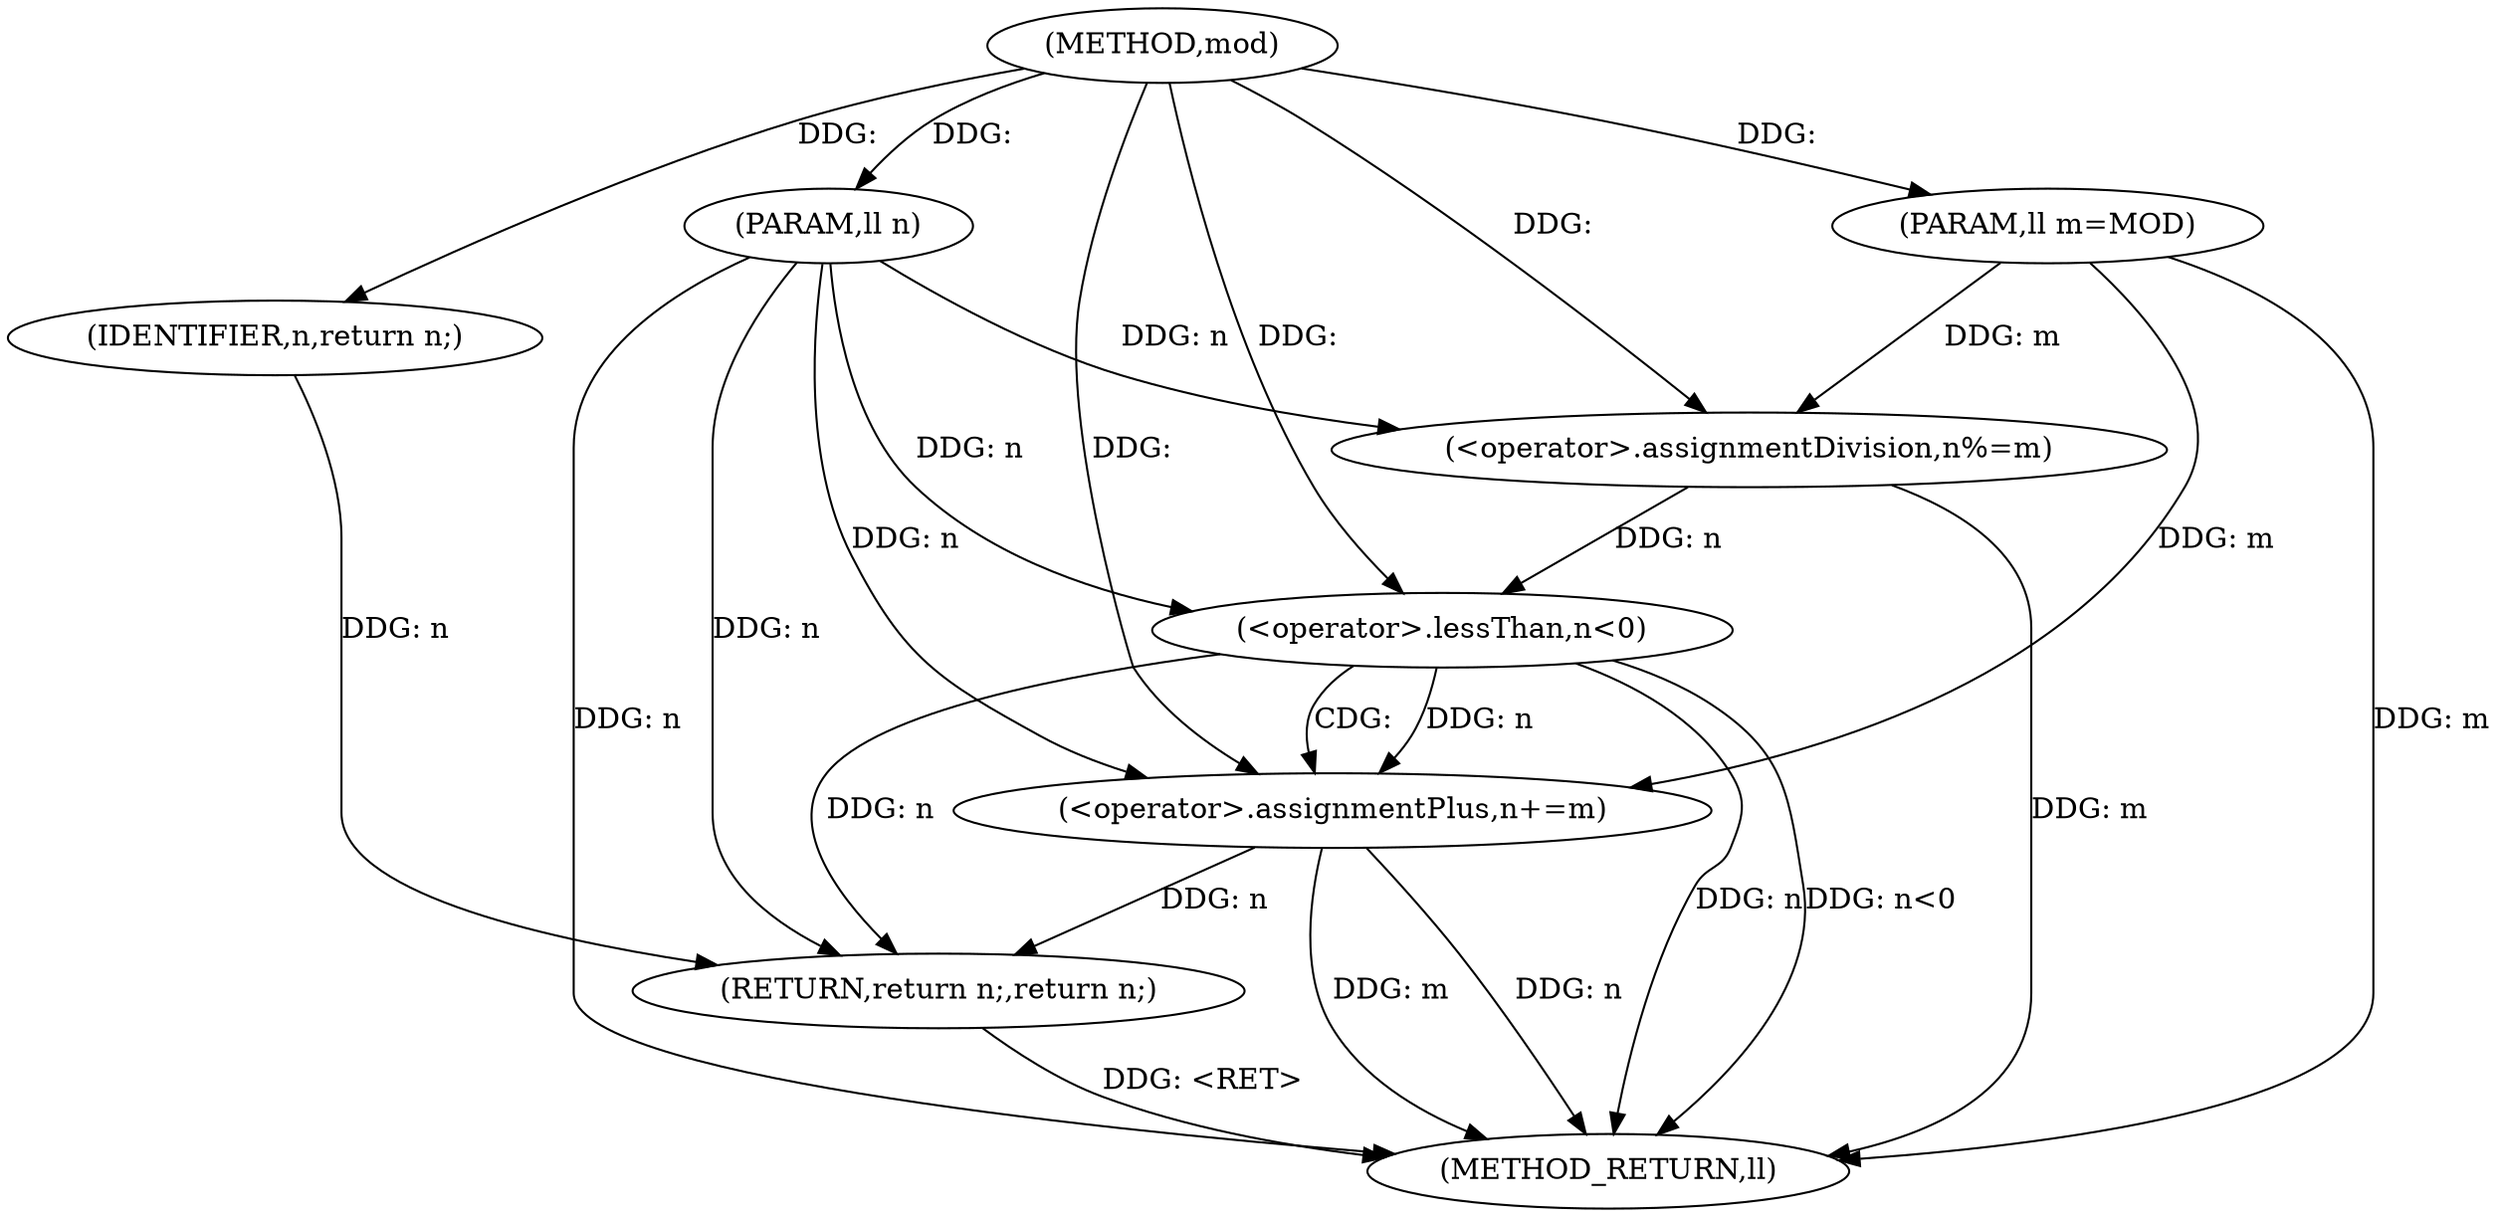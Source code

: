 digraph "mod" {  
"1000126" [label = "(METHOD,mod)" ]
"1000142" [label = "(METHOD_RETURN,ll)" ]
"1000127" [label = "(PARAM,ll n)" ]
"1000128" [label = "(PARAM,ll m=MOD)" ]
"1000130" [label = "(<operator>.assignmentDivision,n%=m)" ]
"1000140" [label = "(RETURN,return n;,return n;)" ]
"1000134" [label = "(<operator>.lessThan,n<0)" ]
"1000137" [label = "(<operator>.assignmentPlus,n+=m)" ]
"1000141" [label = "(IDENTIFIER,n,return n;)" ]
  "1000127" -> "1000142"  [ label = "DDG: n"] 
  "1000128" -> "1000142"  [ label = "DDG: m"] 
  "1000130" -> "1000142"  [ label = "DDG: m"] 
  "1000134" -> "1000142"  [ label = "DDG: n"] 
  "1000134" -> "1000142"  [ label = "DDG: n<0"] 
  "1000137" -> "1000142"  [ label = "DDG: n"] 
  "1000137" -> "1000142"  [ label = "DDG: m"] 
  "1000140" -> "1000142"  [ label = "DDG: <RET>"] 
  "1000126" -> "1000127"  [ label = "DDG: "] 
  "1000126" -> "1000128"  [ label = "DDG: "] 
  "1000128" -> "1000130"  [ label = "DDG: m"] 
  "1000126" -> "1000130"  [ label = "DDG: "] 
  "1000141" -> "1000140"  [ label = "DDG: n"] 
  "1000134" -> "1000140"  [ label = "DDG: n"] 
  "1000137" -> "1000140"  [ label = "DDG: n"] 
  "1000127" -> "1000140"  [ label = "DDG: n"] 
  "1000127" -> "1000130"  [ label = "DDG: n"] 
  "1000128" -> "1000137"  [ label = "DDG: m"] 
  "1000126" -> "1000137"  [ label = "DDG: "] 
  "1000126" -> "1000141"  [ label = "DDG: "] 
  "1000130" -> "1000134"  [ label = "DDG: n"] 
  "1000127" -> "1000134"  [ label = "DDG: n"] 
  "1000126" -> "1000134"  [ label = "DDG: "] 
  "1000134" -> "1000137"  [ label = "DDG: n"] 
  "1000127" -> "1000137"  [ label = "DDG: n"] 
  "1000134" -> "1000137"  [ label = "CDG: "] 
}
